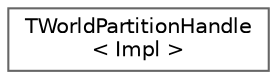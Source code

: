 digraph "Graphical Class Hierarchy"
{
 // INTERACTIVE_SVG=YES
 // LATEX_PDF_SIZE
  bgcolor="transparent";
  edge [fontname=Helvetica,fontsize=10,labelfontname=Helvetica,labelfontsize=10];
  node [fontname=Helvetica,fontsize=10,shape=box,height=0.2,width=0.4];
  rankdir="LR";
  Node0 [id="Node000000",label="TWorldPartitionHandle\l\< Impl \>",height=0.2,width=0.4,color="grey40", fillcolor="white", style="filled",URL="$da/dd3/classTWorldPartitionHandle.html",tooltip=" "];
}
